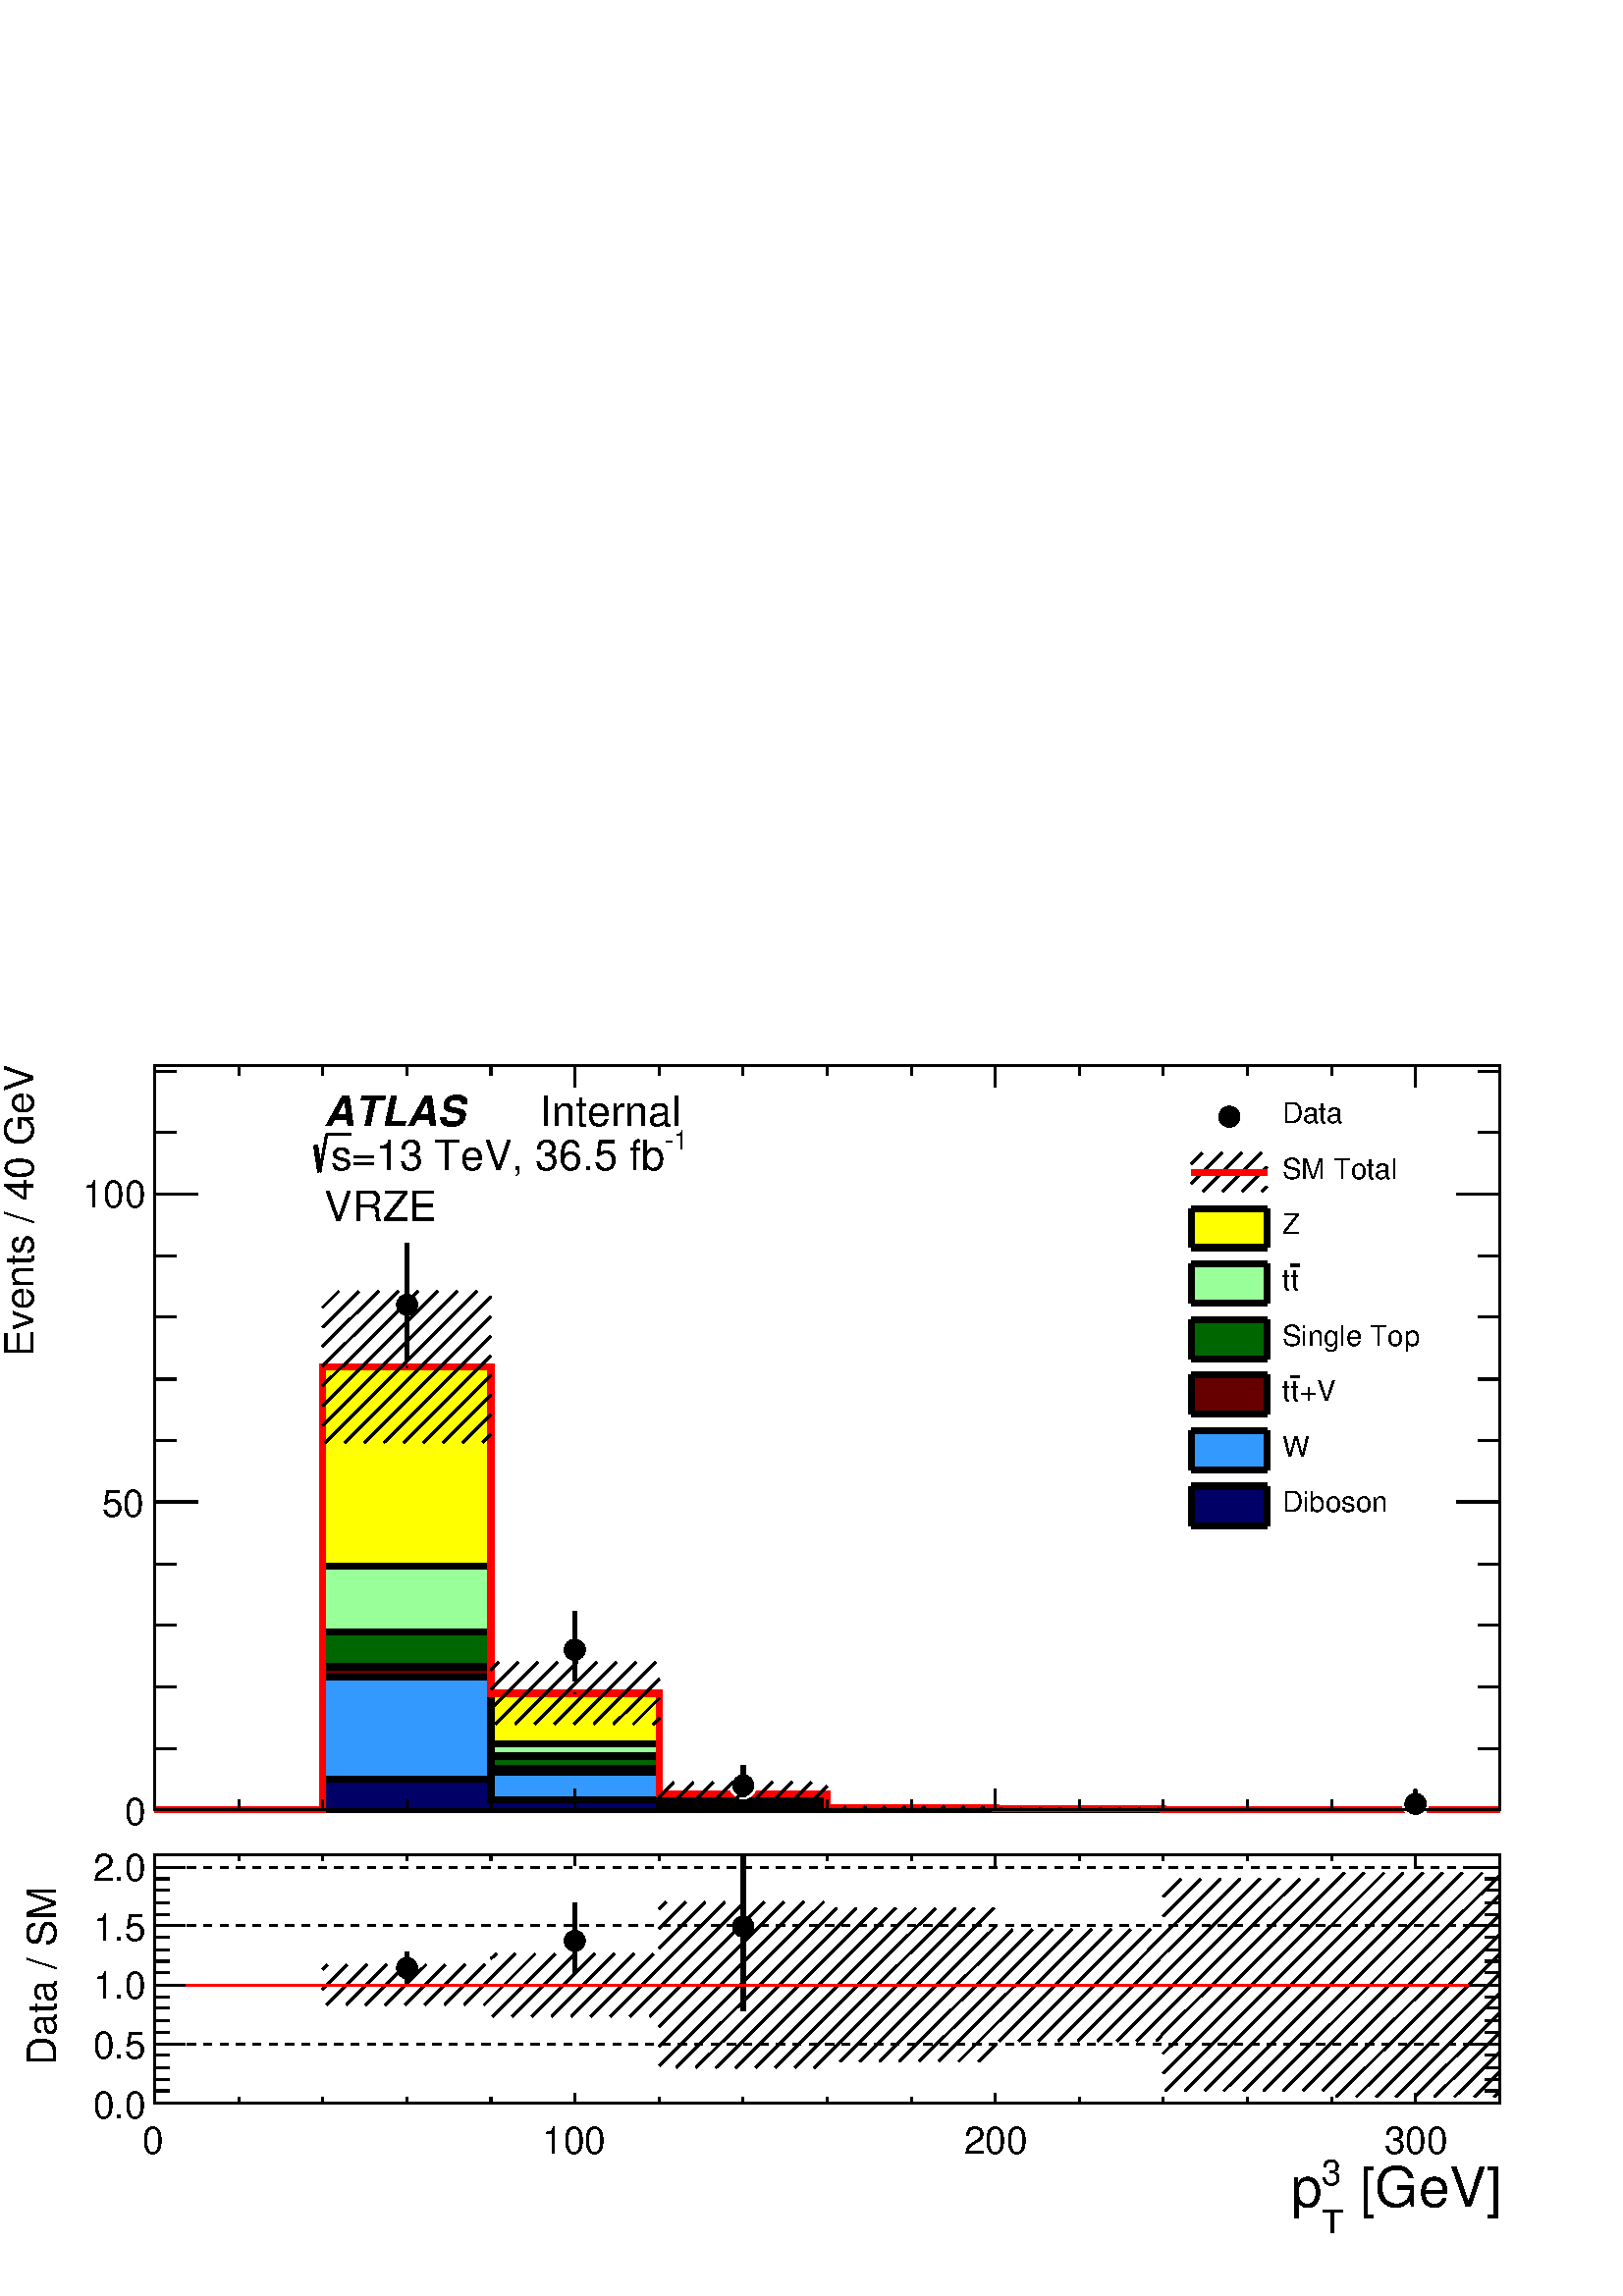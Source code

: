 %!PS-Adobe-2.0 EPSF-2.0
%%BoundingBox:  0 0 567 466
%%DocumentNeededResources: ProcSet (FontSetInit)
%%EndComments
%%BeginProlog
80 dict begin
/s {stroke} def /l {lineto} def /m {moveto} def /t {translate} def
/r {rotate} def /rl {roll}  def /R {repeat} def
/d {rlineto} def /rm {rmoveto} def /gr {grestore} def /f {eofill} def
/c {setrgbcolor} def /black {0 setgray} def /sd {setdash} def
/cl {closepath} def /sf {scalefont setfont} def /lw {setlinewidth} def
/box {m dup 0 exch d exch 0 d 0 exch neg d cl} def
/NC{systemdict begin initclip end}def/C{NC box clip newpath}def
/bl {box s} def /bf {gsave box gsave f grestore 1 lw [] 0 sd s grestore} def /Y { 0 exch d} def /X { 0 d} def 
/K {{pop pop 0 moveto} exch kshow} bind def
/ita {/ang 15 def gsave [1 0 ang dup sin exch cos div 1 0 0] concat} def 
/mp {newpath /y exch def /x exch def} def
/side {[w .77 mul w .23 mul] .385 w mul sd w 0 l currentpoint t -144 r} def
/mr {mp x y w2 0 360 arc} def /m24 {mr s} def /m20 {mr f} def
/mb {mp x y w2 add m w2 neg 0 d 0 w neg d w 0 d 0 w d cl} def
/mt {mp x y w2 add m w2 neg w neg d w 0 d cl} def
/m21 {mb f} def /m25 {mb s} def /m22 {mt f} def /m26{mt s} def
/m23 {mp x y w2 sub m w2 w d w neg 0 d cl f} def
/m27 {mp x y w2 add m w3 neg w2 neg d w3 w2 neg d w3 w2 d cl s} def
/m28 {mp x w2 sub y w2 sub w3 add m w3 0 d  0 w3 neg d w3 0 d 0 w3 d w3 0 d  0 w3 d w3 neg 0 d 0 w3 d w3 neg 0 d 0 w3 neg d w3 neg 0 d cl s } def
/m29 {mp gsave x w2 sub y w2 add w3 sub m currentpoint t 4 {side} repeat cl fill gr} def
/m30 {mp gsave x w2 sub y w2 add w3 sub m currentpoint t 4 {side} repeat cl s gr} def
/m31 {mp x y w2 sub m 0 w d x w2 sub y m w 0 d x w2 sub y w2 add m w w neg d x w2 sub y w2 sub m w w d s} def
/m32 {mp x y w2 sub m w2 w d w neg 0 d cl s} def
/m33 {mp x y w2 add m w3 neg w2 neg d w3 w2 neg d w3 w2 d cl f} def
/m34 {mp x w2 sub y w2 sub w3 add m w3 0 d  0 w3 neg d w3 0 d 0 w3 d w3 0 d  0 w3 d w3 neg 0 d 0 w3 d w3 neg 0 d 0 w3 neg d w3 neg 0 d cl f } def
/m2 {mp x y w2 sub m 0 w d x w2 sub y m w 0 d s} def
/m5 {mp x w2 sub y w2 sub m w w d x w2 sub y w2 add m w w neg d s} def
%%IncludeResource: ProcSet (FontSetInit)
%%IncludeResource: font Times-Roman
%%IncludeResource: font Times-Italic
%%IncludeResource: font Times-Bold
%%IncludeResource: font Times-BoldItalic
%%IncludeResource: font Helvetica
%%IncludeResource: font Helvetica-Oblique
%%IncludeResource: font Helvetica-Bold
%%IncludeResource: font Helvetica-BoldOblique
%%IncludeResource: font Courier
%%IncludeResource: font Courier-Oblique
%%IncludeResource: font Courier-Bold
%%IncludeResource: font Courier-BoldOblique
%%IncludeResource: font Symbol
%%IncludeResource: font ZapfDingbats
/reEncode {exch findfont dup length dict begin {1 index /FID eq  {pop pop} {def} ifelse } forall /Encoding exch def currentdict end dup /FontName get exch definefont pop } def [/Times-Bold /Times-Italic /Times-BoldItalic /Helvetica /Helvetica-Oblique
 /Helvetica-Bold /Helvetica-BoldOblique /Courier /Courier-Oblique /Courier-Bold /Courier-BoldOblique /Times-Roman /AvantGarde-Book /AvantGarde-BookOblique /AvantGarde-Demi /AvantGarde-DemiOblique /Bookman-Demi /Bookman-DemiItalic /Bookman-Light
 /Bookman-LightItalic /Helvetica-Narrow /Helvetica-Narrow-Bold /Helvetica-Narrow-BoldOblique /Helvetica-Narrow-Oblique /NewCenturySchlbk-Roman /NewCenturySchlbk-Bold /NewCenturySchlbk-BoldItalic /NewCenturySchlbk-Italic /Palatino-Bold
 /Palatino-BoldItalic /Palatino-Italic /Palatino-Roman ] {ISOLatin1Encoding reEncode } forall
%%EndProlog
%%BeginSetup
%%EndSetup
newpath  gsave  .25 .25 scale  gsave  0 0 t black[  ] 0 sd 3 lw 1 1 1 c 2268 1864 0 0 bf black 1 1 1 c 2268 1174 0 690 bf black 1 1 1 c 1973 1092 227 713 bf black 1973 1092 227 713 bl 1 1 1 c 1973 1092 227 713 bf black 1973 1092 227 713 bl 9 lw 1 1 1
 c black 227 713 m 1973 X s 3 lw 227 713 m 1973 X s
 gsave  2268 1174 0 690 C 2036.38 576.704 t 0 r /Helvetica findfont 58.706 sf 0 0 m ( [GeV]) show NC gr 
 gsave  2268 1174 0 690 C 2010.32 599.511 t 0 r /Helvetica findfont 39.138 sf 0 0 m (3) show NC gr 
 gsave  2268 1174 0 690 C 2010.32 547.38 t 0 r /Helvetica findfont 39.138 sf 0 0 m (T) show NC gr 
 gsave  2268 1174 0 690 C 1977.74 576.704 t 0 r /Helvetica findfont 58.706 sf 0 0 m (p) show NC gr  227 744 m -31 Y s 350 728 m -15 Y s 473 728 m -15 Y s 597 728 m -15 Y s 720 728 m -15 Y s 843 744 m -31 Y s 967 728 m -15 Y s 1090 728 m -15 Y s 1213
 728 m -15 Y s 1337 728 m -15 Y s 1460 744 m -31 Y s 1583 728 m -15 Y s 1706 728 m -15 Y s 1830 728 m -15 Y s 1953 728 m -15 Y s 2076 744 m -31 Y s 2076 744 m -31 Y s 227 1805 m 1973 X s 227 1774 m 31 Y s 350 1790 m 15 Y s 473 1790 m 15 Y s 597 1790
 m 15 Y s 720 1790 m 15 Y s 843 1774 m 31 Y s 967 1790 m 15 Y s 1090 1790 m 15 Y s 1213 1790 m 15 Y s 1337 1790 m 15 Y s 1460 1774 m 31 Y s 1583 1790 m 15 Y s 1706 1790 m 15 Y s 1830 1790 m 15 Y s 1953 1790 m 15 Y s 2076 1774 m 31 Y s 2076 1774 m 31
 Y s 227 713 m 1092 Y s
 gsave  2268 1174 0 690 C 48.873 1378.22 t 90 r /Helvetica findfont 58.706 sf 0 0 m (Events / 40 GeV) show NC gr  290 713 m -63 X s 258 803 m -31 X s 258 894 m -31 X s 258 984 m -31 X s 258 1074 m -31 X s 290 1165 m -63 X s 258 1255 m -31 X s 258
 1345 m -31 X s 258 1436 m -31 X s 258 1526 m -31 X s 290 1616 m -63 X s 290 1616 m -63 X s 258 1707 m -31 X s 258 1797 m -31 X s
 gsave  2268 1174 0 690 C 182.46 690.741 t 0 r /Helvetica findfont 55.445 sf 0 0 m (0) show NC gr 
 gsave  2268 1174 0 690 C 149.878 1143.63 t 0 r /Helvetica findfont 55.445 sf 0 0 m (50) show NC gr 
 gsave  2268 1174 0 690 C 120.554 1596.52 t 0 r /Helvetica findfont 55.445 sf 0 0 m (100) show NC gr  2200 713 m 1092 Y s 2136 713 m 64 X s 2168 803 m 32 X s 2168 894 m 32 X s 2168 984 m 32 X s 2168 1074 m 32 X s 2136 1165 m 64 X s 2168 1255 m 32 X s
 2168 1345 m 32 X s 2168 1436 m 32 X s 2168 1526 m 32 X s 2136 1616 m 64 X s 2136 1616 m 64 X s 2168 1707 m 32 X s 2168 1797 m 32 X s 9 lw 1 1 0 c 3 lw 227 713 m 246 X 650 Y 247 X -479 Y 247 X -147 Y 246 X -21 Y 247 X -1 Y 246 X -2 Y 494 X f 9 lw
 black 1 1 0 c black 227 713 m 246 X 650 Y 247 X -479 Y 247 X -147 Y 246 X -21 Y 247 X -1 Y 246 X -2 Y 494 X s 0.999 0.999 0.999 c 0.6 1 0.6 c 3 lw 0.999 0.999 0.999 c 227 713 m 246 X 358 Y 247 X -261 Y 247 X -81 Y 246 X -15 Y 493 X -1 Y 494 X f 9 lw
 black 0.999 0.999 0.999 c black 227 713 m 246 X 358 Y 247 X -261 Y 247 X -81 Y 246 X -15 Y 493 X -1 Y 494 X s 1 1 1 c 0.6 1 0.6 c black 227 713 m 246 X 358 Y 247 X -261 Y 247 X -81 Y 246 X -15 Y 493 X -1 Y 494 X s 0.6 1 0.6 c 3 lw 227 713 m 246 X
 358 Y 247 X -261 Y 247 X -81 Y 246 X -15 Y 493 X -1 Y 494 X f 9 lw black 0.6 1 0.6 c black 227 713 m 246 X 358 Y 247 X -261 Y 247 X -81 Y 246 X -15 Y 493 X -1 Y 494 X s 0.999 0.999 0.999 c 0 0.4 0 c 3 lw 0.999 0.999 0.999 c 227 713 m 246 X 261 Y 247
 X -182 Y 247 X -67 Y 246 X -11 Y 493 X -1 Y 494 X f 9 lw black 0.999 0.999 0.999 c black 227 713 m 246 X 261 Y 247 X -182 Y 247 X -67 Y 246 X -11 Y 493 X -1 Y 494 X s 1 1 1 c 0 0.4 0 c black 227 713 m 246 X 261 Y 247 X -182 Y 247 X -67 Y 246 X -11 Y
 493 X -1 Y 494 X s 0 0.4 0 c 3 lw 227 713 m 246 X 261 Y 247 X -182 Y 247 X -67 Y 246 X -11 Y 493 X -1 Y 494 X f 9 lw black 0 0.4 0 c black 227 713 m 246 X 261 Y 247 X -182 Y 247 X -67 Y 246 X -11 Y 493 X -1 Y 494 X s 0.999 0.999 0.999 c 0.4 0 0 c 3
 lw 0.999 0.999 0.999 c 227 713 m 246 X 210 Y 247 X -149 Y 247 X -53 Y 246 X -8 Y 247 X 1 Y 246 X -1 Y 494 X f 9 lw black 0.999 0.999 0.999 c black 227 713 m 246 X 210 Y 247 X -149 Y 247 X -53 Y 246 X -8 Y 247 X 1 Y 246 X -1 Y 494 X s 1 1 1 c 0.4 0 0
 c black 227 713 m 246 X 210 Y 247 X -149 Y 247 X -53 Y 246 X -8 Y 247 X 1 Y 246 X -1 Y 494 X s 0.4 0 0 c 3 lw 227 713 m 246 X 210 Y 247 X -149 Y 247 X -53 Y 246 X -8 Y 247 X 1 Y 246 X -1 Y 494 X f 9 lw black 0.4 0 0 c black 227 713 m 246 X 210 Y 247
 X -149 Y 247 X -53 Y 246 X -8 Y 247 X 1 Y 246 X -1 Y 494 X s 0.999 0.999 0.999 c 0.2 0.6 1 c 3 lw 0.999 0.999 0.999 c 227 713 m 246 X 195 Y 247 X -140 Y 247 X -48 Y 246 X -7 Y 247 X 1 Y 246 X -1 Y 494 X f 9 lw black 0.999 0.999 0.999 c black 227 713
 m 246 X 195 Y 247 X -140 Y 247 X -48 Y 246 X -7 Y 247 X 1 Y 246 X -1 Y 494 X s 1 1 1 c 0.2 0.6 1 c black 227 713 m 246 X 195 Y 247 X -140 Y 247 X -48 Y 246 X -7 Y 247 X 1 Y 246 X -1 Y 494 X s 0.2 0.6 1 c 3 lw 227 713 m 246 X 195 Y 247 X -140 Y 247 X
 -48 Y 246 X -7 Y 247 X 1 Y 246 X -1 Y 494 X f 9 lw black 0.2 0.6 1 c black 227 713 m 246 X 195 Y 247 X -140 Y 247 X -48 Y 246 X -7 Y 247 X 1 Y 246 X -1 Y 494 X s 0.999 0.999 0.999 c 0 0 0.4 c 3 lw 0.999 0.999 0.999 c 227 713 m 246 X 45 Y 247 X -30 Y
 247 X -12 Y 246 X -3 Y 987 X f 9 lw black 0.999 0.999 0.999 c black 227 713 m 246 X 45 Y 247 X -30 Y 247 X -12 Y 246 X -3 Y 987 X s 1 1 1 c 0 0 0.4 c black 227 713 m 246 X 45 Y 247 X -30 Y 247 X -12 Y 246 X -3 Y 987 X s 0 0 0.4 c 3 lw 227 713 m 246
 X 45 Y 247 X -30 Y 247 X -12 Y 246 X -3 Y 987 X f 9 lw black 0 0 0.4 c black 227 713 m 246 X 45 Y 247 X -30 Y 247 X -12 Y 246 X -3 Y 987 X s 3 lw 227 713 m 1973 X s 227 744 m -31 Y s 350 728 m -15 Y s 473 728 m -15 Y s 597 728 m -15 Y s 720 728 m
 -15 Y s 843 744 m -31 Y s 967 728 m -15 Y s 1090 728 m -15 Y s 1213 728 m -15 Y s 1337 728 m -15 Y s 1460 744 m -31 Y s 1583 728 m -15 Y s 1706 728 m -15 Y s 1830 728 m -15 Y s 1953 728 m -15 Y s 2076 744 m -31 Y s 2076 744 m -31 Y s 227 1805 m 1973
 X s 227 1774 m 31 Y s 350 1790 m 15 Y s 473 1790 m 15 Y s 597 1790 m 15 Y s 720 1790 m 15 Y s 843 1774 m 31 Y s 967 1790 m 15 Y s 1090 1790 m 15 Y s 1213 1790 m 15 Y s 1337 1790 m 15 Y s 1460 1774 m 31 Y s 1583 1790 m 15 Y s 1706 1790 m 15 Y s 1830
 1790 m 15 Y s 1953 1790 m 15 Y s 2076 1774 m 31 Y s 2076 1774 m 31 Y s 227 713 m 1092 Y s 290 713 m -63 X s 258 803 m -31 X s 258 894 m -31 X s 258 984 m -31 X s 258 1074 m -31 X s 290 1165 m -63 X s 258 1255 m -31 X s 258 1345 m -31 X s 258 1436 m
 -31 X s 258 1526 m -31 X s 290 1616 m -63 X s 290 1616 m -63 X s 258 1707 m -31 X s 258 1797 m -31 X s 2200 713 m 1092 Y s 2136 713 m 64 X s 2168 803 m 32 X s 2168 894 m 32 X s 2168 984 m 32 X s 2168 1074 m 32 X s 2136 1165 m 64 X s 2168 1255 m 32 X
 s 2168 1345 m 32 X s 2168 1436 m 32 X s 2168 1526 m 32 X s 2136 1616 m 64 X s 2136 1616 m 64 X s 2168 1707 m 32 X s 2168 1797 m 32 X s 1 0 0 c 9 lw 1 1 1 c black 1 0 0 c 227 713 m 246 X 650 Y 247 X -479 Y 247 X -147 Y 246 X -21 Y 247 X -1 Y 246 X -2
 Y 494 X s 1 1 1 c 12 lw 597 1454 m 91 Y s 597 1454 m -82 Y s 843 948 m 56 Y s 843 948 m -46 Y s 1090 749 m 29 Y s 1090 749 m -17 Y s 2076 722 m 21 Y s 2076 722 m -7 Y s black 1 1 1 c 3 lw /w 39 def /w2 {w 2 div} def /w3 {w 3 div} def 597 1454 843
 948 1090 749 3 { m20} R 12 lw 3 lw 2076 722 m20 12 lw black 6 lw 597 1454 m 91 Y s 597 1454 m -82 Y s 843 948 m 56 Y s 843 948 m -46 Y s 1090 749 m 29 Y s 1090 749 m -17 Y s 2076 722 m 21 Y s 2076 722 m -7 Y s 3 lw /w 31 def /w2 {w 2 div} def /w3 {w
 3 div} def 597 1454 843 948 1090 749 3 { m20} R 6 lw 3 lw 2076 722 m20 6 lw 1 0 0 c 9 lw black 3 lw 456 713 m cl s 428 713 m cl s 399 713 m cl s 370 713 m cl s 341 713 m cl s 312 713 m cl s 283 713 m cl s 254 713 m cl s 9 lw 1 0 0 c 3 lw black 720
 1264 m -12 -12 d s 720 1293 m -41 -41 d s 720 1322 m -70 -70 d s 720 1351 m -99 -99 d s 720 1379 m -128 -127 d s 720 1408 m -157 -156 d s 720 1437 m -185 -185 d s 720 1466 m -214 -214 d s 699 1474 m -222 -222 d s 671 1474 m -198 -197 d s 642 1474 m
 -169 -168 d s 613 1474 m -140 -139 d s 584 1474 m -111 -110 d s 555 1474 m -82 -81 d s 526 1474 m -53 -53 d s 497 1474 m -24 -24 d s 9 lw 1 0 0 c 3 lw black /w 2 def /w2 {w 2 div} def /w3 {w 3 div} def 597 1363 m20 9 lw 3 lw 967 848 m -9 -9 d s 967
 877 m -38 -38 d s 967 905 m -67 -66 d s 962 930 m -91 -91 d s 933 930 m -91 -91 d s 904 930 m -91 -91 d s 875 930 m -91 -91 d s 847 930 m -91 -91 d s 818 930 m -91 -91 d s 789 930 m -69 -69 d s 760 930 m -40 -40 d s 731 930 m -11 -12 d s 9 lw 1 0 0
 c 3 lw black 843 884 m20 9 lw 3 lw 1213 748 m -28 -28 d s 1190 754 m -34 -34 d s 1162 754 m -34 -34 d s 1133 754 m -34 -34 d s 1104 754 m -34 -34 d s 1075 754 m -34 -34 d s 1046 754 m -34 -34 d s 1017 754 m -34 -34 d s 988 754 m -21 -22 d s 9 lw 1 0
 0 c 3 lw black 1090 737 m20 9 lw 3 lw 1442 718 m -3 -4 d s 1414 718 m -4 -4 d s 1385 718 m -4 -4 d s 1356 718 m -4 -4 d s 1327 718 m -4 -4 d s 1298 718 m -4 -4 d s 1269 718 m -3 -4 d s 1240 718 m -3 -4 d s 9 lw 1 0 0 c 3 lw black 1337 716 m20 9 lw 3
 lw 1700 716 m -1 -2 d s 1672 716 m -2 -2 d s 1643 716 m -2 -2 d s 1614 716 m -2 -2 d s 1585 716 m -2 -2 d s 1556 716 m -2 -2 d s 1527 716 m -2 -2 d s 1498 716 m -1 -2 d s 1469 716 m -1 -2 d s 9 lw 1 0 0 c 3 lw black 1583 715 m20 9 lw 3 lw 1929 714 m
 -1 Y s 1900 714 m -1 Y s 1872 714 m -1 -1 d s 1843 714 m -1 -1 d s 1814 714 m -1 -1 d s 1785 714 m -1 -1 d s 1756 714 m -1 -1 d s 1727 714 m -1 -1 d s 9 lw 1 0 0 c 3 lw black 1830 713 m20 9 lw 3 lw 2189 714 m -1 -1 d s 2160 714 m -1 -1 d s 2131 714
 m -1 Y s 2102 714 m -1 Y s 2073 714 m -1 Y s 2044 714 m -1 Y s 2016 714 m -1 -1 d s 1987 714 m -1 -1 d s 1958 714 m -1 -1 d s 9 lw 1 0 0 c 3 lw black 2076 713 m20 9 lw 3 lw 227 713 m 1973 X s 227 744 m -31 Y s 350 728 m -15 Y s 473 728 m -15 Y s 597
 728 m -15 Y s 720 728 m -15 Y s 843 744 m -31 Y s 967 728 m -15 Y s 1090 728 m -15 Y s 1213 728 m -15 Y s 1337 728 m -15 Y s 1460 744 m -31 Y s 1583 728 m -15 Y s 1706 728 m -15 Y s 1830 728 m -15 Y s 1953 728 m -15 Y s 2076 744 m -31 Y s 2076 744 m
 -31 Y s 227 1805 m 1973 X s 227 1774 m 31 Y s 350 1790 m 15 Y s 473 1790 m 15 Y s 597 1790 m 15 Y s 720 1790 m 15 Y s 843 1774 m 31 Y s 967 1790 m 15 Y s 1090 1790 m 15 Y s 1213 1790 m 15 Y s 1337 1790 m 15 Y s 1460 1774 m 31 Y s 1583 1790 m 15 Y s
 1706 1790 m 15 Y s 1830 1790 m 15 Y s 1953 1790 m 15 Y s 2076 1774 m 31 Y s 2076 1774 m 31 Y s 227 713 m 1092 Y s 290 713 m -63 X s 258 803 m -31 X s 258 894 m -31 X s 258 984 m -31 X s 258 1074 m -31 X s 290 1165 m -63 X s 258 1255 m -31 X s 258
 1345 m -31 X s 258 1436 m -31 X s 258 1526 m -31 X s 290 1616 m -63 X s 290 1616 m -63 X s 258 1707 m -31 X s 258 1797 m -31 X s 2200 713 m 1092 Y s 2136 713 m 64 X s 2168 803 m 32 X s 2168 894 m 32 X s 2168 984 m 32 X s 2168 1074 m 32 X s 2136 1165
 m 64 X s 2168 1255 m 32 X s 2168 1345 m 32 X s 2168 1436 m 32 X s 2168 1526 m 32 X s 2136 1616 m 64 X s 2136 1616 m 64 X s 2168 1707 m 32 X s 2168 1797 m 32 X s
 gsave  2268 1864 0 0 C 1879.99 1720.34 t 0 r /Helvetica findfont 42.357 sf 0 0 m (Data) show NC gr  /w 31 def /w2 {w 2 div} def /w3 {w 3 div} def 1803 1730 m20
 gsave  2268 1864 0 0 C 1879.99 1638.88 t 0 r /Helvetica findfont 42.357 sf 0 0 m (SM Total) show NC gr  1858 1627 m -7 -7 d s 1858 1656 m -36 -36 d s 1850 1677 m -57 -57 d s 1821 1677 m -57 -57 d s 1792 1677 m -45 -45 d s 1763 1677 m -16 -16 d s 1
 0 0 c 9 lw 1747 1648 m 111 X s black
 gsave  2268 1864 0 0 C 1879.99 1557.43 t 0 r /Helvetica findfont 42.357 sf 0 0 m (Z) show NC gr  1 1 0 c 3 lw 1747 1538 m 111 X 57 Y -111 X f 9 lw black 1747 1595 m 111 X s 1747 1538 m 111 X s 1858 1538 m 57 Y s 1747 1538 m 57 Y s
 gsave  2268 1864 0 0 C 1893.02 1475.97 t 0 r /Helvetica findfont 42.357 sf 0 0 m (t) show NC gr  3 lw 1893 1512 m 13 X s
 gsave  2268 1864 0 0 C 1879.99 1475.97 t 0 r /Helvetica findfont 42.357 sf 0 0 m (t) show NC gr  0.6 1 0.6 c 1747 1457 m 111 X 57 Y -111 X f black 9 lw 1747 1514 m 111 X s 1747 1457 m 111 X s 1858 1457 m 57 Y s 1747 1457 m 57 Y s
 gsave  2268 1864 0 0 C 1879.99 1394.52 t 0 r /Helvetica findfont 42.357 sf 0 0 m (Single Top) show NC gr  0 0.4 0 c 3 lw 1747 1375 m 111 X 57 Y -111 X f 9 lw black 1747 1432 m 111 X s 1747 1375 m 111 X s 1858 1375 m 57 Y s 1747 1375 m 57 Y s
 gsave  2268 1864 0 0 C 1906.05 1313.06 t 0 r /Helvetica findfont 42.357 sf 0 0 m (+V) show NC gr 
 gsave  2268 1864 0 0 C 1893.02 1313.06 t 0 r /Helvetica findfont 42.357 sf 0 0 m (t) show NC gr  3 lw 1893 1349 m 13 X s
 gsave  2268 1864 0 0 C 1879.99 1313.06 t 0 r /Helvetica findfont 42.357 sf 0 0 m (t) show NC gr  0.4 0 0 c 1747 1294 m 111 X 57 Y -111 X f black 9 lw 1747 1351 m 111 X s 1747 1294 m 111 X s 1858 1294 m 57 Y s 1747 1294 m 57 Y s
 gsave  2268 1864 0 0 C 1879.99 1231.6 t 0 r /Helvetica findfont 42.357 sf 0 0 m (W) show NC gr  0.2 0.6 1 c 3 lw 1747 1212 m 111 X 57 Y -111 X f 9 lw black 1747 1269 m 111 X s 1747 1212 m 111 X s 1858 1212 m 57 Y s 1747 1212 m 57 Y s
 gsave  2268 1864 0 0 C 1879.99 1150.15 t 0 r /Helvetica findfont 42.357 sf 0 0 m (Diboson) show NC gr  0 0 0.4 c 3 lw 1747 1130 m 111 X 58 Y -111 X f 9 lw black 1747 1188 m 111 X s 1747 1130 m 111 X s 1858 1130 m 58 Y s 1747 1130 m 58 Y s
 gsave  2268 1864 0 0 C 475.699 1717.08 t 0 r /Helvetica-BoldOblique findfont 61.906 sf 0 0 m (ATLAS) show NC gr 
 gsave  2268 1864 0 0 C 791.746 1717.08 t 0 r /Helvetica findfont 61.906 sf 0 0 m (Internal) show NC gr 
 gsave  2268 1864 0 0 C 974.206 1681.24 t 0 r /Helvetica findfont 39.099 sf 0 0 m (\2551) show NC gr 
 gsave  2268 1864 0 0 C 514.798 1651.91 t 0 r /Helvetica findfont 61.906 sf 0 0 m (=13 TeV, 36.5 fb) show NC gr 
 gsave  2268 1864 0 0 C 485.474 1651.91 t 0 r /Helvetica findfont 61.906 sf 0 0 m (s) show NC gr  6 lw 463 1688 m 6 -39 d s 3 lw 469 1649 m 10 55 d s 479 1704 m 36 X s
 gsave  2268 1864 0 0 C 475.699 1576.98 t 0 r /Helvetica findfont 61.906 sf 0 0 m (VRZE) show NC gr  1 1 1 c 2268 559 0 93 bf black 1 1 1 c 1973 364 227 283 bf black 1973 364 227 283 bl 1 1 1 c 1973 364 227 283 bf black 1973 364 227 283 bl 227 283 m
 1973 X s
 gsave  2268 559 0 93 C 1971.22 130.329 t 0 r /Helvetica findfont 81.741 sf 0 0 m ( [GeV]) show NC gr 
 gsave  2268 559 0 93 C 1938.64 162.911 t 0 r /Helvetica findfont 52.314 sf 0 0 m (3) show NC gr 
 gsave  2268 559 0 93 C 1938.64 87.972 t 0 r /Helvetica findfont 52.314 sf 0 0 m (T) show NC gr 
 gsave  2268 559 0 93 C 1893.02 130.329 t 0 r /Helvetica findfont 81.741 sf 0 0 m (p) show NC gr  227 298 m -15 Y s 350 291 m -8 Y s 473 291 m -8 Y s 597 291 m -8 Y s 720 291 m -8 Y s 843 298 m -15 Y s 967 291 m -8 Y s 1090 291 m -8 Y s 1213 291 m
 -8 Y s 1337 291 m -8 Y s 1460 298 m -15 Y s 1583 291 m -8 Y s 1706 291 m -8 Y s 1830 291 m -8 Y s 1953 291 m -8 Y s 2076 298 m -15 Y s 2076 298 m -15 Y s
 gsave  2268 559 0 93 C 208.526 208.526 t 0 r /Helvetica findfont 55.584 sf 0 0 m (0) show NC gr 
 gsave  2268 559 0 93 C 795.004 208.526 t 0 r /Helvetica findfont 55.584 sf 0 0 m (100) show NC gr 
 gsave  2268 559 0 93 C 1414.06 208.526 t 0 r /Helvetica findfont 55.584 sf 0 0 m (200) show NC gr 
 gsave  2268 559 0 93 C 2029.87 208.526 t 0 r /Helvetica findfont 55.584 sf 0 0 m (300) show NC gr  227 647 m 1973 X s 227 632 m 15 Y s 350 639 m 8 Y s 473 639 m 8 Y s 597 639 m 8 Y s 720 639 m 8 Y s 843 632 m 15 Y s 967 639 m 8 Y s 1090 639 m 8 Y s
 1213 639 m 8 Y s 1337 639 m 8 Y s 1460 632 m 15 Y s 1583 639 m 8 Y s 1706 639 m 8 Y s 1830 639 m 8 Y s 1953 639 m 8 Y s 2076 632 m 15 Y s 2076 632 m 15 Y s 227 283 m 364 Y s
 gsave  2268 559 0 93 C 81.455 338.854 t 90 r /Helvetica findfont 58.854 sf 0 0 m (Data / SM) show NC gr  271 283 m -44 X s 249 301 m -22 X s 249 318 m -22 X s 249 335 m -22 X s 249 353 m -22 X s 271 370 m -44 X s 249 387 m -22 X s 249 404 m -22 X
 s 249 422 m -22 X s 249 439 m -22 X s 271 456 m -44 X s 249 474 m -22 X s 249 491 m -22 X s 249 508 m -22 X s 249 526 m -22 X s 271 543 m -44 X s 249 560 m -22 X s 249 577 m -22 X s 249 595 m -22 X s 249 612 m -22 X s 271 629 m -44 X s 271 629 m -44
 X s 249 647 m -22 X s
 gsave  2268 559 0 93 C 136.845 260.657 t 0 r /Helvetica findfont 55.584 sf 0 0 m (0.0) show NC gr 
 gsave  2268 559 0 93 C 136.845 348.629 t 0 r /Helvetica findfont 55.584 sf 0 0 m (0.5) show NC gr 
 gsave  2268 559 0 93 C 136.845 436.601 t 0 r /Helvetica findfont 55.584 sf 0 0 m (1.0) show NC gr 
 gsave  2268 559 0 93 C 136.845 521.314 t 0 r /Helvetica findfont 55.584 sf 0 0 m (1.5) show NC gr 
 gsave  2268 559 0 93 C 136.845 609.286 t 0 r /Helvetica findfont 55.584 sf 0 0 m (2.0) show NC gr  2200 283 m 364 Y s 2155 283 m 45 X s 2178 301 m 22 X s 2178 318 m 22 X s 2178 335 m 22 X s 2178 353 m 22 X s 2155 370 m 45 X s 2178 387 m 22 X s 2178
 404 m 22 X s 2178 422 m 22 X s 2178 439 m 22 X s 2155 456 m 45 X s 2178 474 m 22 X s 2178 491 m 22 X s 2178 508 m 22 X s 2178 526 m 22 X s 2155 543 m 45 X s 2178 560 m 22 X s 2178 577 m 22 X s 2178 595 m 22 X s 2178 612 m 22 X s 2155 629 m 45 X s
 2155 629 m 45 X s 2178 647 m 22 X s 1 0 0 c 9 lw black 3 lw 451 456 m cl s 422 456 m cl s 393 456 m cl s 364 456 m cl s 335 456 m cl s 306 456 m cl s 277 456 m cl s 249 456 m cl s 9 lw 1 0 0 c 3 lw black /w 2 def /w2 {w 2 div} def /w3 {w 3 div} def
 350 456 m20 9 lw 3 lw 720 437 m -10 -10 d s 720 466 m -39 -39 d s 711 486 m -59 -59 d s 682 486 m -59 -59 d s 653 486 m -59 -59 d s 625 486 m -60 -59 d s 596 486 m -60 -59 d s 567 486 m -59 -59 d s 538 486 m -59 -59 d s 509 486 m -36 -36 d s 480 486
 m -7 -7 d s 9 lw 1 0 0 c 3 lw black 597 456 m20 9 lw 3 lw 967 424 m -14 -14 d s 967 453 m -43 -43 d s 967 482 m -72 -72 d s 958 502 m -92 -92 d s 930 502 m -92 -92 d s 901 502 m -92 -92 d s 872 502 m -92 -92 d s 843 502 m -92 -92 d s 814 502 m -92
 -92 d s 785 502 m -65 -65 d s 756 502 m -36 -36 d s 728 502 m -8 -7 d s 9 lw 1 0 0 c 3 lw black 843 456 m20 9 lw 3 lw 1213 353 m -19 -18 d s 1213 382 m -47 -47 d s 1213 411 m -76 -76 d s 1213 440 m -105 -105 d s 1213 469 m -134 -134 d s 1213 497 m
 -163 -162 d s 1213 526 m -192 -191 d s 1213 555 m -221 -220 d s 1208 578 m -241 -240 d s 1179 578 m -212 -212 d s 1150 578 m -183 -183 d s 1121 578 m -154 -154 d s 1092 578 m -125 -125 d s 1063 578 m -96 -96 d s 1034 578 m -67 -68 d s 1006 578 m -39
 -39 d s 977 578 m -10 -10 d s 9 lw 1 0 0 c 3 lw black 1090 456 m20 9 lw 3 lw 1460 369 m -25 -25 d s 1460 398 m -54 -54 d s 1460 427 m -83 -83 d s 1460 455 m -112 -111 d s 1460 484 m -141 -140 d s 1460 513 m -170 -169 d s 1460 542 m -199 -198 d s
 1458 569 m -226 -225 d s 1429 569 m -216 -216 d s 1401 569 m -188 -187 d s 1372 569 m -159 -158 d s 1343 569 m -130 -129 d s 1314 569 m -101 -100 d s 1285 569 m -72 -72 d s 1256 569 m -43 -43 d s 1227 569 m -14 -14 d s 9 lw 1 0 0 c 3 lw black 1337
 456 m20 9 lw 3 lw 1706 385 m -10 -11 d s 1706 413 m -39 -39 d s 1706 442 m -68 -68 d s 1706 471 m -96 -97 d s 1706 500 m -125 -126 d s 1706 529 m -154 -155 d s 1687 538 m -164 -164 d s 1658 538 m -164 -164 d s 1630 538 m -165 -164 d s 1601 538 m
 -141 -140 d s 1572 538 m -112 -111 d s 1543 538 m -83 -83 d s 1514 538 m -54 -54 d s 1485 538 m -25 -25 d s 9 lw 1 0 0 c 3 lw black 1583 456 m20 9 lw 3 lw 1953 314 m -13 -13 d s 1953 343 m -42 -42 d s 1953 372 m -71 -71 d s 1953 400 m -100 -99 d s
 1953 429 m -129 -128 d s 1953 458 m -158 -157 d s 1953 487 m -186 -186 d s 1953 516 m -215 -215 d s 1953 544 m -244 -243 d s 1953 573 m -247 -246 d s 1953 602 m -247 -246 d s 1934 612 m -228 -227 d s 1906 612 m -200 -199 d s 1877 612 m -171 -170 d s
 1848 612 m -142 -141 d s 1819 612 m -113 -112 d s 1790 612 m -84 -83 d s 1761 612 m -55 -55 d s 1732 612 m -26 -26 d s 9 lw 1 0 0 c 3 lw black 1830 456 m20 9 lw 3 lw 2200 301 m -9 -9 d s 2200 330 m -38 -38 d s 2200 358 m -67 -66 d s 2200 387 m -96
 -95 d s 2200 416 m -125 -124 d s 2200 445 m -153 -153 d s 2200 474 m -182 -182 d s 2200 502 m -211 -210 d s 2200 531 m -240 -239 d s 2200 560 m -247 -246 d s 2200 589 m -247 -246 d s 2200 618 m -247 -246 d s 2174 621 m -221 -221 d s 2145 621 m -192
 -192 d s 2116 621 m -163 -163 d s 2087 621 m -134 -134 d s 2058 621 m -105 -105 d s 2030 621 m -77 -77 d s 2001 621 m -48 -48 d s 1972 621 m -19 -19 d s 9 lw 1 0 0 c 3 lw black 2076 456 m20 9 lw 6 lw 597 481 m 24 Y s 597 481 m -22 Y s 843 521 m 56 Y
 s 843 521 m -46 Y s 1090 542 m 105 Y s 1090 542 m -124 Y s 3 lw /w 31 def /w2 {w 2 div} def /w3 {w 3 div} def 597 481 843 521 1090 542 3 { m20} R 6 lw[  12 12 ] 0 sd 3 lw 227 370 m 1973 X s 1 0 0 c[  ] 0 sd 227 456 m 1973 X s black[  12 12 ] 0 sd
 227 543 m 1973 X s 227 629 m 1973 X s[  ] 0 sd 227 283 m 1973 X s 227 298 m -15 Y s 350 291 m -8 Y s 473 291 m -8 Y s 597 291 m -8 Y s 720 291 m -8 Y s 843 298 m -15 Y s 967 291 m -8 Y s 1090 291 m -8 Y s 1213 291 m -8 Y s 1337 291 m -8 Y s 1460 298
 m -15 Y s 1583 291 m -8 Y s 1706 291 m -8 Y s 1830 291 m -8 Y s 1953 291 m -8 Y s 2076 298 m -15 Y s 2076 298 m -15 Y s 227 647 m 1973 X s 227 632 m 15 Y s 350 639 m 8 Y s 473 639 m 8 Y s 597 639 m 8 Y s 720 639 m 8 Y s 843 632 m 15 Y s 967 639 m 8
 Y s 1090 639 m 8 Y s 1213 639 m 8 Y s 1337 639 m 8 Y s 1460 632 m 15 Y s 1583 639 m 8 Y s 1706 639 m 8 Y s 1830 639 m 8 Y s 1953 639 m 8 Y s 2076 632 m 15 Y s 2076 632 m 15 Y s 227 283 m 364 Y s 271 283 m -44 X s 249 301 m -22 X s 249 318 m -22 X s
 249 335 m -22 X s 249 353 m -22 X s 271 370 m -44 X s 249 387 m -22 X s 249 404 m -22 X s 249 422 m -22 X s 249 439 m -22 X s 271 456 m -44 X s 249 474 m -22 X s 249 491 m -22 X s 249 508 m -22 X s 249 526 m -22 X s 271 543 m -44 X s 249 560 m -22 X
 s 249 577 m -22 X s 249 595 m -22 X s 249 612 m -22 X s 271 629 m -44 X s 271 629 m -44 X s 249 647 m -22 X s 2200 283 m 364 Y s 2155 283 m 45 X s 2178 301 m 22 X s 2178 318 m 22 X s 2178 335 m 22 X s 2178 353 m 22 X s 2155 370 m 45 X s 2178 387 m
 22 X s 2178 404 m 22 X s 2178 422 m 22 X s 2178 439 m 22 X s 2155 456 m 45 X s 2178 474 m 22 X s 2178 491 m 22 X s 2178 508 m 22 X s 2178 526 m 22 X s 2155 543 m 45 X s 2178 560 m 22 X s 2178 577 m 22 X s 2178 595 m 22 X s 2178 612 m 22 X s 2155 629
 m 45 X s 2155 629 m 45 X s 2178 647 m 22 X s
 gr  gr showpage
end
%%EOF
